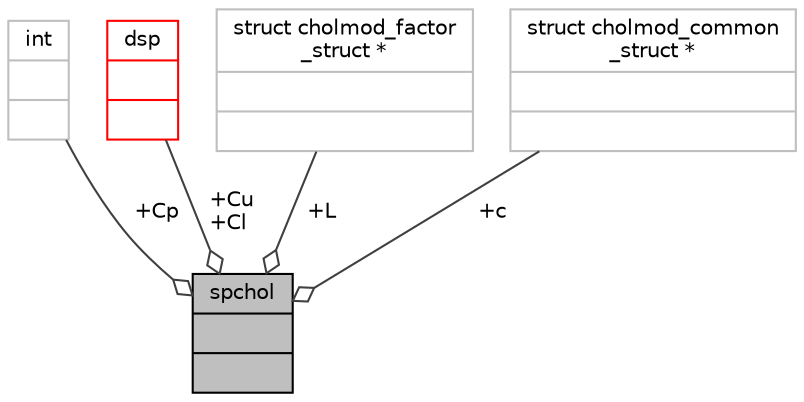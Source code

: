 digraph "spchol"
{
 // INTERACTIVE_SVG=YES
  bgcolor="transparent";
  edge [fontname="Helvetica",fontsize="10",labelfontname="Helvetica",labelfontsize="10"];
  node [fontname="Helvetica",fontsize="10",shape=record];
  Node1 [label="{spchol\n||}",height=0.2,width=0.4,color="black", fillcolor="grey75", style="filled", fontcolor="black"];
  Node2 -> Node1 [color="grey25",fontsize="10",style="solid",label=" +Cp" ,arrowhead="odiamond",fontname="Helvetica"];
  Node2 [label="{int\n||}",height=0.2,width=0.4,color="grey75"];
  Node3 -> Node1 [color="grey25",fontsize="10",style="solid",label=" +Cu\n+Cl" ,arrowhead="odiamond",fontname="Helvetica"];
  Node3 [label="{dsp\n||}",height=0.2,width=0.4,color="red",URL="$type_8h.html#structdsp"];
  Node5 -> Node1 [color="grey25",fontsize="10",style="solid",label=" +L" ,arrowhead="odiamond",fontname="Helvetica"];
  Node5 [label="{struct cholmod_factor\l_struct *\n||}",height=0.2,width=0.4,color="grey75"];
  Node6 -> Node1 [color="grey25",fontsize="10",style="solid",label=" +c" ,arrowhead="odiamond",fontname="Helvetica"];
  Node6 [label="{struct cholmod_common\l_struct *\n||}",height=0.2,width=0.4,color="grey75"];
}
